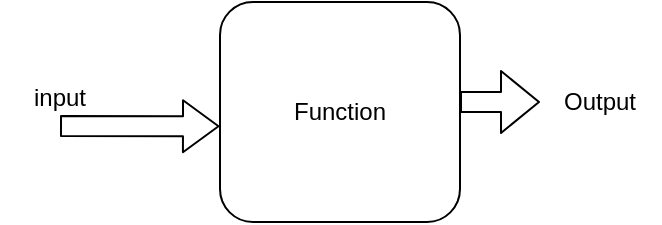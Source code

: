 <mxfile>
    <diagram id="HhrCpjgXu1lrZTd_WlpN" name="Page-1">
        <mxGraphModel dx="316" dy="318" grid="1" gridSize="10" guides="1" tooltips="1" connect="1" arrows="1" fold="1" page="1" pageScale="1" pageWidth="850" pageHeight="1100" math="0" shadow="0">
            <root>
                <mxCell id="0"/>
                <mxCell id="1" parent="0"/>
                <mxCell id="2" value="" style="rounded=1;whiteSpace=wrap;html=1;" vertex="1" parent="1">
                    <mxGeometry x="110" y="100" width="120" height="110" as="geometry"/>
                </mxCell>
                <mxCell id="3" value="" style="shape=flexArrow;endArrow=classic;html=1;endWidth=15;endSize=5.59;entryX=-0.002;entryY=0.565;entryDx=0;entryDy=0;entryPerimeter=0;" edge="1" parent="1" target="2">
                    <mxGeometry width="50" height="50" relative="1" as="geometry">
                        <mxPoint x="30" y="162" as="sourcePoint"/>
                        <mxPoint x="80" y="130" as="targetPoint"/>
                    </mxGeometry>
                </mxCell>
                <mxCell id="4" value="" style="shape=flexArrow;endArrow=classic;html=1;" edge="1" parent="1" target="5">
                    <mxGeometry width="50" height="50" relative="1" as="geometry">
                        <mxPoint x="230" y="150" as="sourcePoint"/>
                        <mxPoint x="300" y="150" as="targetPoint"/>
                    </mxGeometry>
                </mxCell>
                <mxCell id="5" value="Output" style="text;html=1;strokeColor=none;fillColor=none;align=center;verticalAlign=middle;whiteSpace=wrap;rounded=0;" vertex="1" parent="1">
                    <mxGeometry x="270" y="135" width="60" height="30" as="geometry"/>
                </mxCell>
                <mxCell id="6" value="input" style="text;html=1;strokeColor=none;fillColor=none;align=center;verticalAlign=middle;whiteSpace=wrap;rounded=0;" vertex="1" parent="1">
                    <mxGeometry y="130" width="60" height="35" as="geometry"/>
                </mxCell>
                <mxCell id="7" value="Function" style="text;html=1;strokeColor=none;fillColor=none;align=center;verticalAlign=middle;whiteSpace=wrap;rounded=0;" vertex="1" parent="1">
                    <mxGeometry x="140" y="140" width="60" height="30" as="geometry"/>
                </mxCell>
            </root>
        </mxGraphModel>
    </diagram>
</mxfile>
